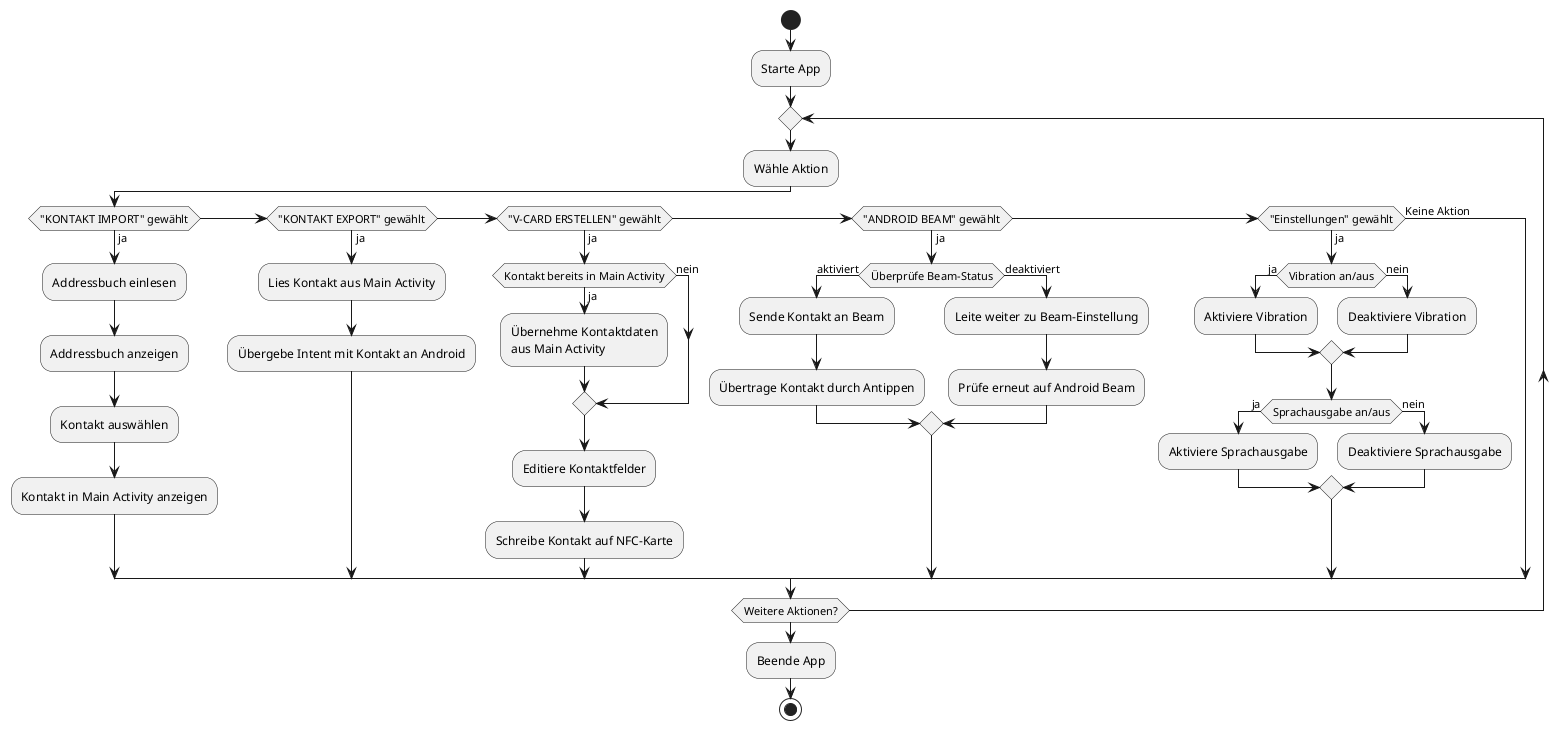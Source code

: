 @startuml

start
:Starte App;
repeat
:Wähle Aktion;
if ("KONTAKT IMPORT" gewählt) then (ja)
    :Addressbuch einlesen;
    :Addressbuch anzeigen;
    :Kontakt auswählen;
    :Kontakt in Main Activity anzeigen;
elseif ("KONTAKT EXPORT" gewählt) then (ja)
    :Lies Kontakt aus Main Activity;
    :Übergebe Intent mit Kontakt an Android;
elseif ("V-CARD ERSTELLEN" gewählt) then (ja)
    if (Kontakt bereits in Main Activity) then (ja)
        :Übernehme Kontaktdaten
        aus Main Activity;
    else (nein)
    endif
    :Editiere Kontaktfelder;
    :Schreibe Kontakt auf NFC-Karte;
elseif ("ANDROID BEAM" gewählt) then (ja)
    if (Überprüfe Beam-Status) then (aktiviert)
            :Sende Kontakt an Beam;
            :Übertrage Kontakt durch Antippen;
    else (deaktiviert)
        :Leite weiter zu Beam-Einstellung;
        :Prüfe erneut auf Android Beam;
    endif
elseif ("Einstellungen" gewählt) then (ja)
    if (Vibration an/aus) then (ja)
        :Aktiviere Vibration;
    else (nein)
        :Deaktiviere Vibration;
    endif
    if (Sprachausgabe an/aus) then (ja)
        :Aktiviere Sprachausgabe;
    else (nein)
        :Deaktiviere Sprachausgabe;
    endif
else (Keine Aktion)
endif
repeat while (Weitere Aktionen?)
:Beende App;
stop
@enduml
